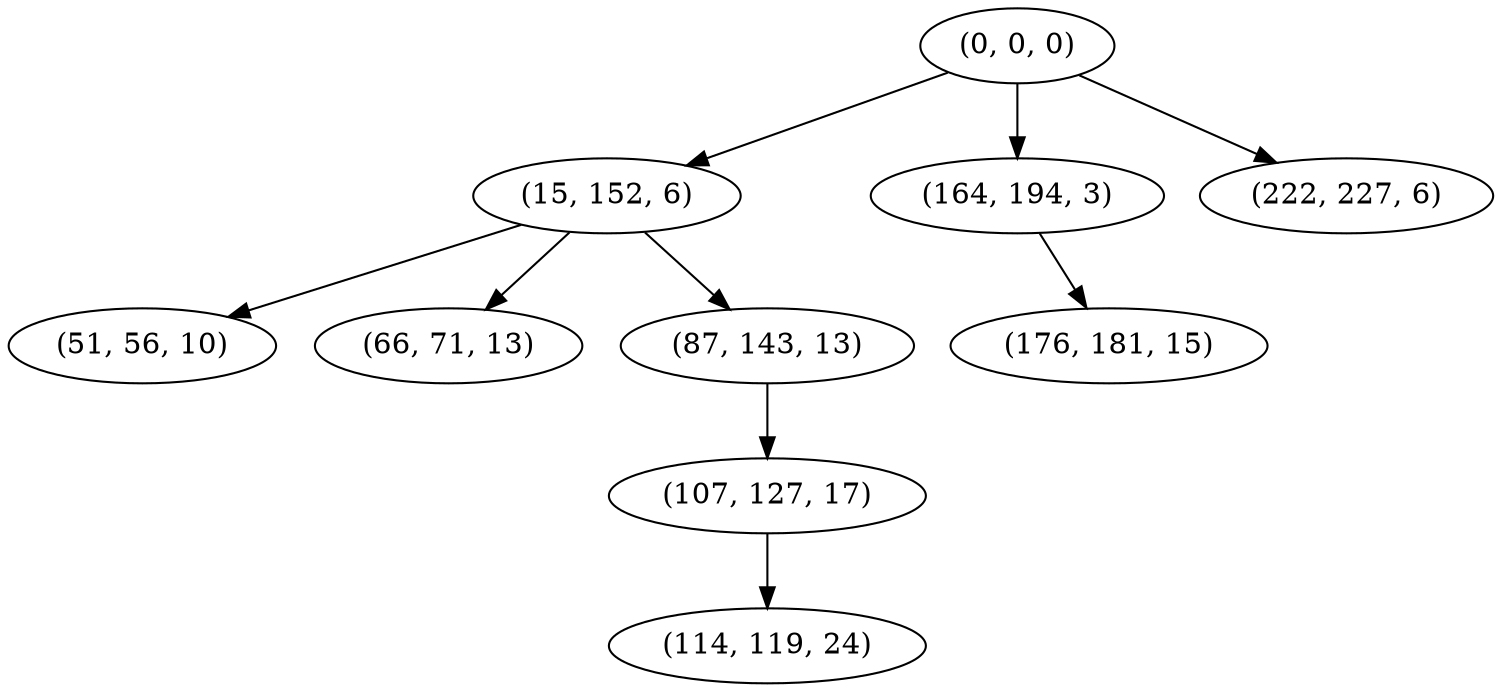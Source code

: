 digraph tree {
    "(0, 0, 0)";
    "(15, 152, 6)";
    "(51, 56, 10)";
    "(66, 71, 13)";
    "(87, 143, 13)";
    "(107, 127, 17)";
    "(114, 119, 24)";
    "(164, 194, 3)";
    "(176, 181, 15)";
    "(222, 227, 6)";
    "(0, 0, 0)" -> "(15, 152, 6)";
    "(0, 0, 0)" -> "(164, 194, 3)";
    "(0, 0, 0)" -> "(222, 227, 6)";
    "(15, 152, 6)" -> "(51, 56, 10)";
    "(15, 152, 6)" -> "(66, 71, 13)";
    "(15, 152, 6)" -> "(87, 143, 13)";
    "(87, 143, 13)" -> "(107, 127, 17)";
    "(107, 127, 17)" -> "(114, 119, 24)";
    "(164, 194, 3)" -> "(176, 181, 15)";
}
